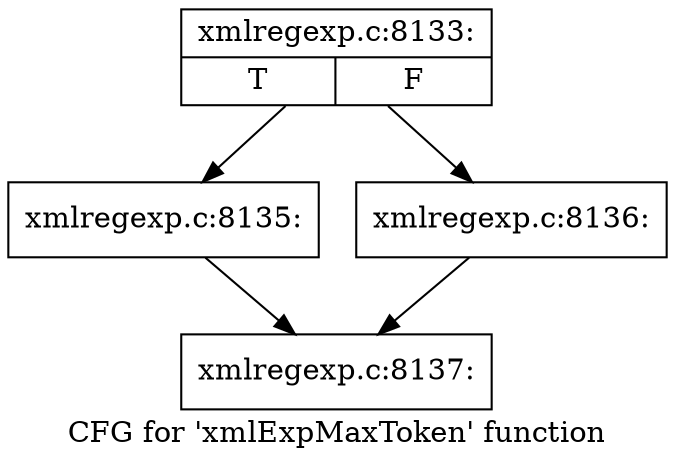 digraph "CFG for 'xmlExpMaxToken' function" {
	label="CFG for 'xmlExpMaxToken' function";

	Node0x41ef9f0 [shape=record,label="{xmlregexp.c:8133:|{<s0>T|<s1>F}}"];
	Node0x41ef9f0 -> Node0x41eec40;
	Node0x41ef9f0 -> Node0x41eec90;
	Node0x41eec40 [shape=record,label="{xmlregexp.c:8135:}"];
	Node0x41eec40 -> Node0x41ef2e0;
	Node0x41eec90 [shape=record,label="{xmlregexp.c:8136:}"];
	Node0x41eec90 -> Node0x41ef2e0;
	Node0x41ef2e0 [shape=record,label="{xmlregexp.c:8137:}"];
}
